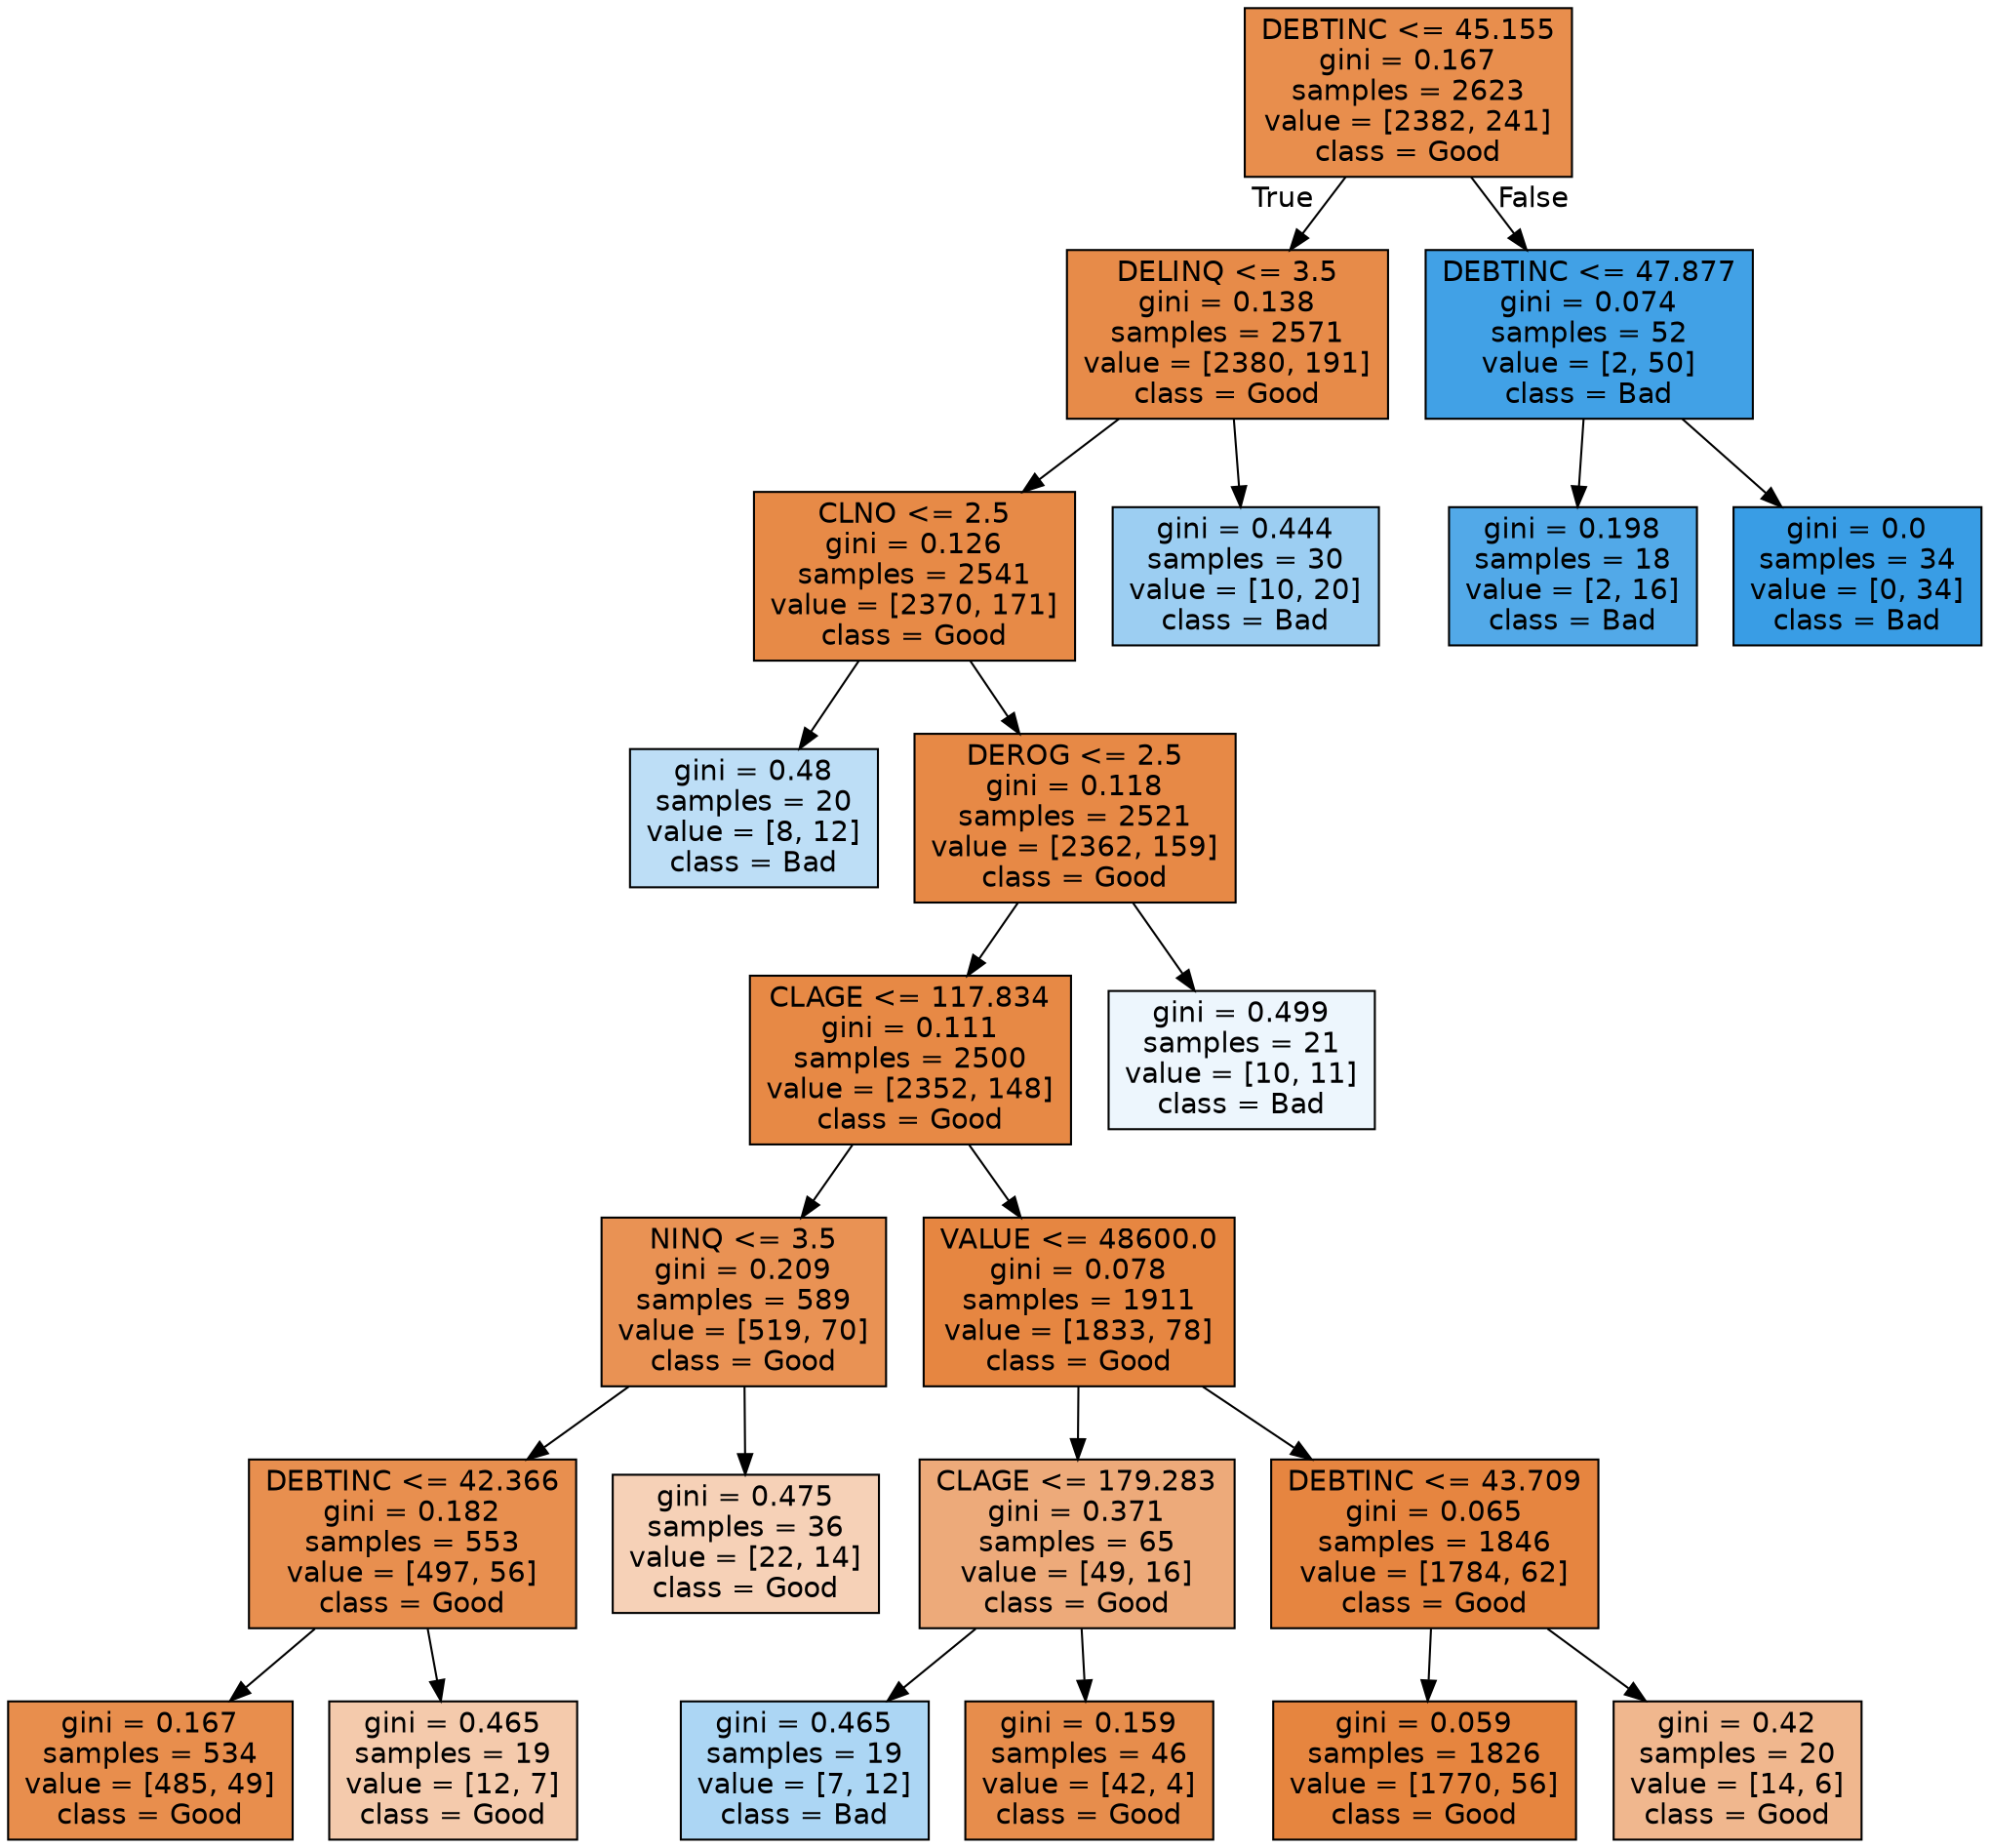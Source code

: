 digraph Tree {
node [shape=box, style="filled", color="black", fontname="helvetica"] ;
edge [fontname="helvetica"] ;
0 [label="DEBTINC <= 45.155\ngini = 0.167\nsamples = 2623\nvalue = [2382, 241]\nclass = Good", fillcolor="#e88e4d"] ;
1 [label="DELINQ <= 3.5\ngini = 0.138\nsamples = 2571\nvalue = [2380, 191]\nclass = Good", fillcolor="#e78b49"] ;
0 -> 1 [labeldistance=2.5, labelangle=45, headlabel="True"] ;
2 [label="CLNO <= 2.5\ngini = 0.126\nsamples = 2541\nvalue = [2370, 171]\nclass = Good", fillcolor="#e78a47"] ;
1 -> 2 ;
3 [label="gini = 0.48\nsamples = 20\nvalue = [8, 12]\nclass = Bad", fillcolor="#bddef6"] ;
2 -> 3 ;
4 [label="DEROG <= 2.5\ngini = 0.118\nsamples = 2521\nvalue = [2362, 159]\nclass = Good", fillcolor="#e78946"] ;
2 -> 4 ;
5 [label="CLAGE <= 117.834\ngini = 0.111\nsamples = 2500\nvalue = [2352, 148]\nclass = Good", fillcolor="#e78945"] ;
4 -> 5 ;
6 [label="NINQ <= 3.5\ngini = 0.209\nsamples = 589\nvalue = [519, 70]\nclass = Good", fillcolor="#e99254"] ;
5 -> 6 ;
7 [label="DEBTINC <= 42.366\ngini = 0.182\nsamples = 553\nvalue = [497, 56]\nclass = Good", fillcolor="#e88f4f"] ;
6 -> 7 ;
8 [label="gini = 0.167\nsamples = 534\nvalue = [485, 49]\nclass = Good", fillcolor="#e88e4d"] ;
7 -> 8 ;
9 [label="gini = 0.465\nsamples = 19\nvalue = [12, 7]\nclass = Good", fillcolor="#f4caac"] ;
7 -> 9 ;
10 [label="gini = 0.475\nsamples = 36\nvalue = [22, 14]\nclass = Good", fillcolor="#f6d1b7"] ;
6 -> 10 ;
11 [label="VALUE <= 48600.0\ngini = 0.078\nsamples = 1911\nvalue = [1833, 78]\nclass = Good", fillcolor="#e68641"] ;
5 -> 11 ;
12 [label="CLAGE <= 179.283\ngini = 0.371\nsamples = 65\nvalue = [49, 16]\nclass = Good", fillcolor="#edaa7a"] ;
11 -> 12 ;
13 [label="gini = 0.465\nsamples = 19\nvalue = [7, 12]\nclass = Bad", fillcolor="#acd6f4"] ;
12 -> 13 ;
14 [label="gini = 0.159\nsamples = 46\nvalue = [42, 4]\nclass = Good", fillcolor="#e78d4c"] ;
12 -> 14 ;
15 [label="DEBTINC <= 43.709\ngini = 0.065\nsamples = 1846\nvalue = [1784, 62]\nclass = Good", fillcolor="#e68540"] ;
11 -> 15 ;
16 [label="gini = 0.059\nsamples = 1826\nvalue = [1770, 56]\nclass = Good", fillcolor="#e6853f"] ;
15 -> 16 ;
17 [label="gini = 0.42\nsamples = 20\nvalue = [14, 6]\nclass = Good", fillcolor="#f0b78e"] ;
15 -> 17 ;
18 [label="gini = 0.499\nsamples = 21\nvalue = [10, 11]\nclass = Bad", fillcolor="#edf6fd"] ;
4 -> 18 ;
19 [label="gini = 0.444\nsamples = 30\nvalue = [10, 20]\nclass = Bad", fillcolor="#9ccef2"] ;
1 -> 19 ;
20 [label="DEBTINC <= 47.877\ngini = 0.074\nsamples = 52\nvalue = [2, 50]\nclass = Bad", fillcolor="#41a1e6"] ;
0 -> 20 [labeldistance=2.5, labelangle=-45, headlabel="False"] ;
21 [label="gini = 0.198\nsamples = 18\nvalue = [2, 16]\nclass = Bad", fillcolor="#52a9e8"] ;
20 -> 21 ;
22 [label="gini = 0.0\nsamples = 34\nvalue = [0, 34]\nclass = Bad", fillcolor="#399de5"] ;
20 -> 22 ;
}
